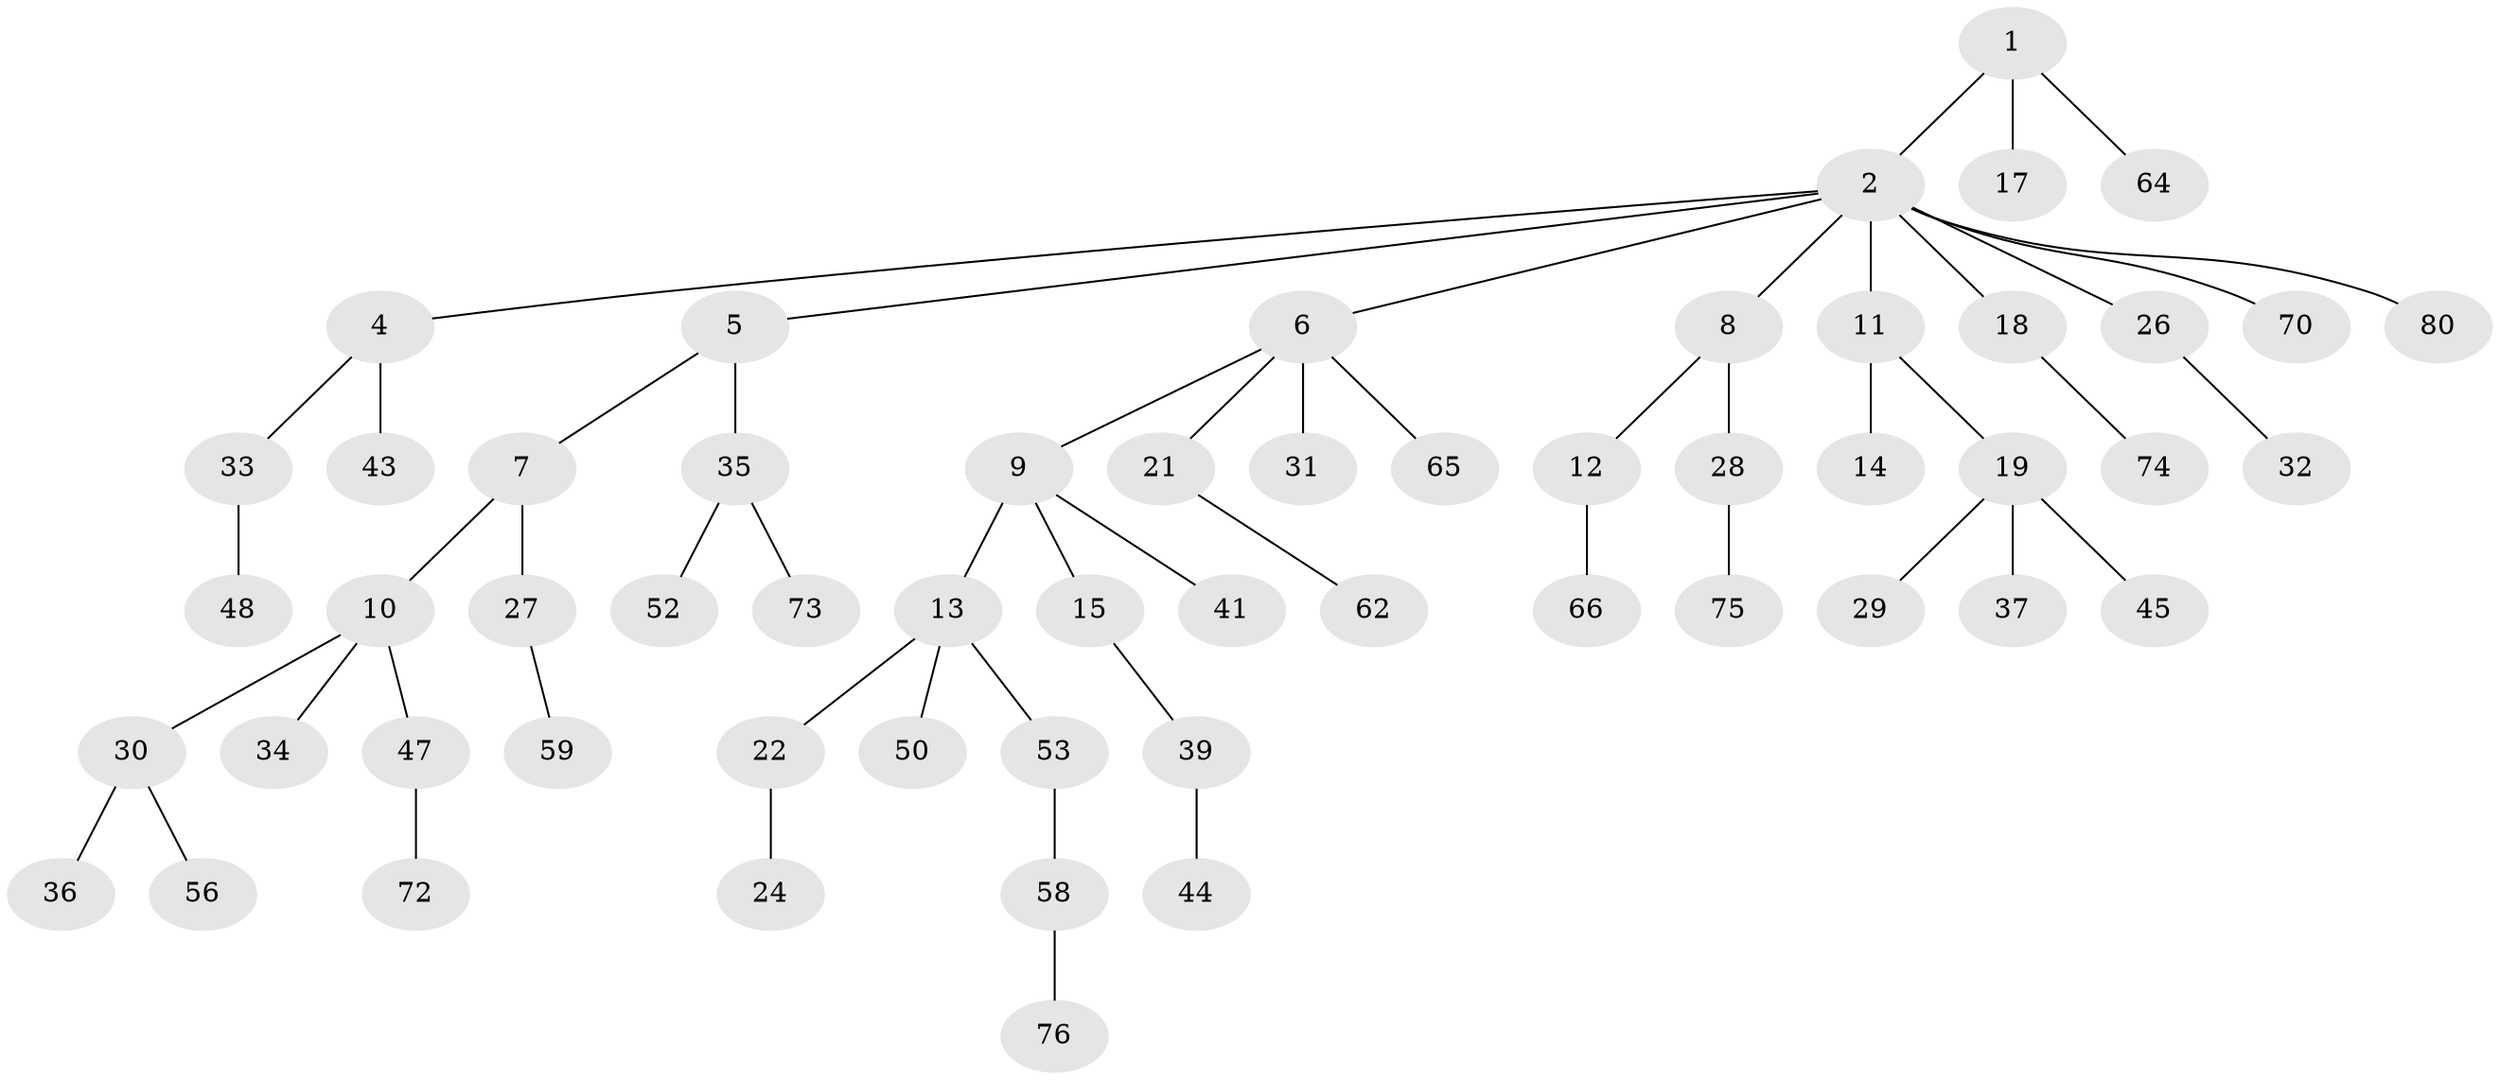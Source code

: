 // Generated by graph-tools (version 1.1) at 2025/52/02/27/25 19:52:10]
// undirected, 56 vertices, 55 edges
graph export_dot {
graph [start="1"]
  node [color=gray90,style=filled];
  1 [super="+40"];
  2 [super="+3"];
  4;
  5 [super="+49"];
  6 [super="+60"];
  7;
  8 [super="+25"];
  9 [super="+42"];
  10 [super="+16"];
  11;
  12 [super="+63"];
  13 [super="+20"];
  14;
  15 [super="+57"];
  17 [super="+51"];
  18 [super="+61"];
  19 [super="+23"];
  21;
  22 [super="+79"];
  24 [super="+38"];
  26;
  27 [super="+55"];
  28 [super="+68"];
  29;
  30 [super="+78"];
  31;
  32;
  33 [super="+77"];
  34;
  35 [super="+46"];
  36 [super="+67"];
  37;
  39 [super="+69"];
  41;
  43;
  44;
  45;
  47 [super="+54"];
  48;
  50;
  52;
  53 [super="+71"];
  56 [super="+81"];
  58;
  59;
  62;
  64;
  65;
  66;
  70;
  72;
  73;
  74;
  75;
  76;
  80;
  1 -- 2;
  1 -- 17;
  1 -- 64;
  2 -- 6;
  2 -- 18;
  2 -- 80;
  2 -- 4;
  2 -- 5;
  2 -- 70;
  2 -- 8;
  2 -- 26;
  2 -- 11;
  4 -- 33;
  4 -- 43;
  5 -- 7;
  5 -- 35;
  6 -- 9;
  6 -- 21;
  6 -- 31;
  6 -- 65;
  7 -- 10;
  7 -- 27;
  8 -- 12;
  8 -- 28;
  9 -- 13;
  9 -- 15;
  9 -- 41;
  10 -- 30;
  10 -- 34;
  10 -- 47;
  11 -- 14;
  11 -- 19;
  12 -- 66;
  13 -- 50;
  13 -- 53;
  13 -- 22;
  15 -- 39;
  18 -- 74;
  19 -- 29;
  19 -- 37;
  19 -- 45;
  21 -- 62;
  22 -- 24;
  26 -- 32;
  27 -- 59;
  28 -- 75;
  30 -- 36;
  30 -- 56;
  33 -- 48;
  35 -- 52;
  35 -- 73;
  39 -- 44;
  47 -- 72;
  53 -- 58;
  58 -- 76;
}
